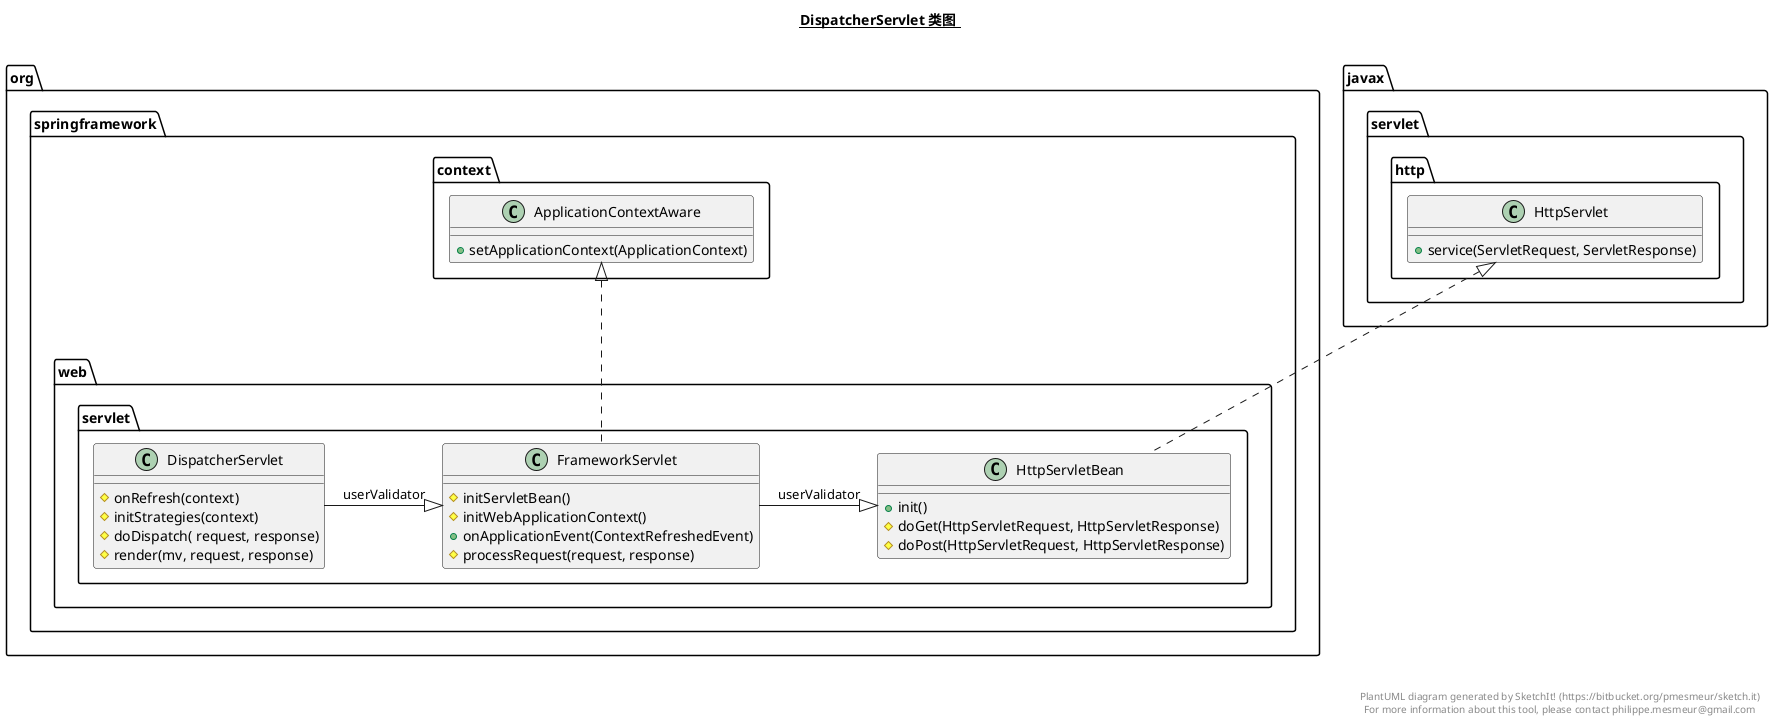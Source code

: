 @startuml

title __DispatcherServlet 类图 __\n

  namespace org.springframework.web.servlet {
      class DispatcherServlet {
          # onRefresh(context)
          # initStrategies(context)
          # doDispatch( request, response)
          # render(mv, request, response)
      }
      class FrameworkServlet {
          # initServletBean()
          # initWebApplicationContext()
          + onApplicationEvent(ContextRefreshedEvent)
          # processRequest(request, response)
      }

      class HttpServletBean{
          + init()
          # doGet(HttpServletRequest, HttpServletResponse)
          # doPost(HttpServletRequest, HttpServletResponse)


      }
    }

     namespace org.springframework.context {
     class ApplicationContextAware{
     	+ setApplicationContext(ApplicationContext)

     }
     }
         namespace javax.servlet.http {
         class HttpServlet{
             + service(ServletRequest, ServletResponse)
         }
         }





 org.springframework.web.servlet.DispatcherServlet -|> org.springframework.web.servlet.FrameworkServlet : userValidator
 org.springframework.web.servlet.FrameworkServlet -|> org.springframework.web.servlet.HttpServletBean : userValidator

 org.springframework.web.servlet.FrameworkServlet  .up.|> org.springframework.context.ApplicationContextAware
 org.springframework.web.servlet.HttpServletBean .up.|> javax.servlet.http.HttpServlet

right footer


PlantUML diagram generated by SketchIt! (https://bitbucket.org/pmesmeur/sketch.it)
For more information about this tool, please contact philippe.mesmeur@gmail.com
endfooter

@enduml
